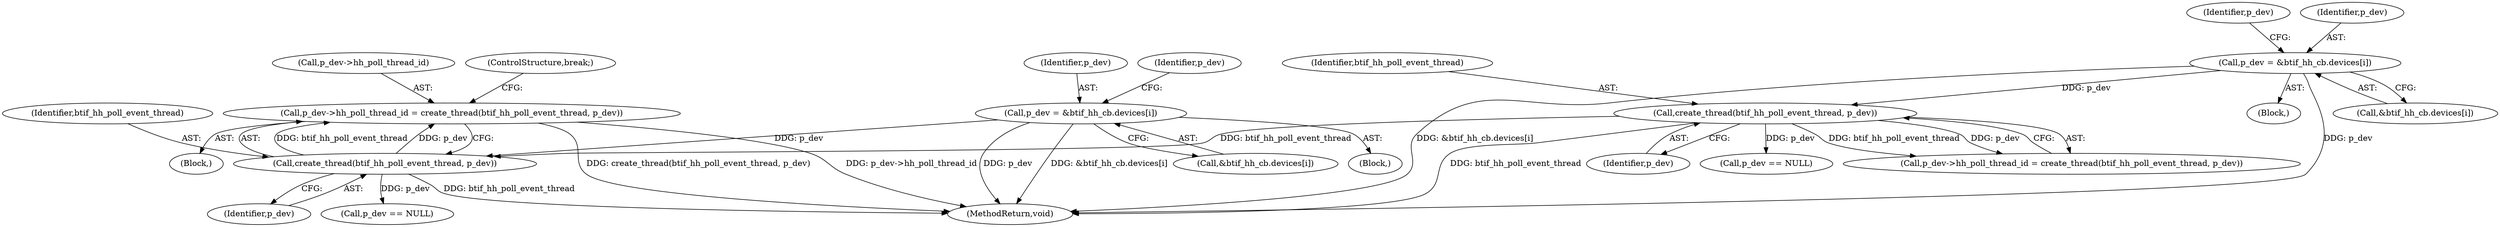 digraph "0_Android_472271b153c5dc53c28beac55480a8d8434b2d5c_7@API" {
"1000358" [label="(Call,p_dev->hh_poll_thread_id = create_thread(btif_hh_poll_event_thread, p_dev))"];
"1000362" [label="(Call,create_thread(btif_hh_poll_event_thread, p_dev))"];
"1000253" [label="(Call,create_thread(btif_hh_poll_event_thread, p_dev))"];
"1000131" [label="(Call,p_dev = &btif_hh_cb.devices[i])"];
"1000286" [label="(Call,p_dev = &btif_hh_cb.devices[i])"];
"1000255" [label="(Identifier,p_dev)"];
"1000133" [label="(Call,&btif_hh_cb.devices[i])"];
"1000143" [label="(Identifier,p_dev)"];
"1000288" [label="(Call,&btif_hh_cb.devices[i])"];
"1000254" [label="(Identifier,btif_hh_poll_event_thread)"];
"1000359" [label="(Call,p_dev->hh_poll_thread_id)"];
"1000285" [label="(Block,)"];
"1000367" [label="(Call,p_dev == NULL)"];
"1000286" [label="(Call,p_dev = &btif_hh_cb.devices[i])"];
"1000296" [label="(Identifier,p_dev)"];
"1000253" [label="(Call,create_thread(btif_hh_poll_event_thread, p_dev))"];
"1000386" [label="(MethodReturn,void)"];
"1000261" [label="(Call,p_dev == NULL)"];
"1000130" [label="(Block,)"];
"1000364" [label="(Identifier,p_dev)"];
"1000363" [label="(Identifier,btif_hh_poll_event_thread)"];
"1000249" [label="(Call,p_dev->hh_poll_thread_id = create_thread(btif_hh_poll_event_thread, p_dev))"];
"1000358" [label="(Call,p_dev->hh_poll_thread_id = create_thread(btif_hh_poll_event_thread, p_dev))"];
"1000346" [label="(Block,)"];
"1000362" [label="(Call,create_thread(btif_hh_poll_event_thread, p_dev))"];
"1000287" [label="(Identifier,p_dev)"];
"1000132" [label="(Identifier,p_dev)"];
"1000365" [label="(ControlStructure,break;)"];
"1000131" [label="(Call,p_dev = &btif_hh_cb.devices[i])"];
"1000358" -> "1000346"  [label="AST: "];
"1000358" -> "1000362"  [label="CFG: "];
"1000359" -> "1000358"  [label="AST: "];
"1000362" -> "1000358"  [label="AST: "];
"1000365" -> "1000358"  [label="CFG: "];
"1000358" -> "1000386"  [label="DDG: create_thread(btif_hh_poll_event_thread, p_dev)"];
"1000358" -> "1000386"  [label="DDG: p_dev->hh_poll_thread_id"];
"1000362" -> "1000358"  [label="DDG: btif_hh_poll_event_thread"];
"1000362" -> "1000358"  [label="DDG: p_dev"];
"1000362" -> "1000364"  [label="CFG: "];
"1000363" -> "1000362"  [label="AST: "];
"1000364" -> "1000362"  [label="AST: "];
"1000362" -> "1000386"  [label="DDG: btif_hh_poll_event_thread"];
"1000253" -> "1000362"  [label="DDG: btif_hh_poll_event_thread"];
"1000286" -> "1000362"  [label="DDG: p_dev"];
"1000362" -> "1000367"  [label="DDG: p_dev"];
"1000253" -> "1000249"  [label="AST: "];
"1000253" -> "1000255"  [label="CFG: "];
"1000254" -> "1000253"  [label="AST: "];
"1000255" -> "1000253"  [label="AST: "];
"1000249" -> "1000253"  [label="CFG: "];
"1000253" -> "1000386"  [label="DDG: btif_hh_poll_event_thread"];
"1000253" -> "1000249"  [label="DDG: btif_hh_poll_event_thread"];
"1000253" -> "1000249"  [label="DDG: p_dev"];
"1000131" -> "1000253"  [label="DDG: p_dev"];
"1000253" -> "1000261"  [label="DDG: p_dev"];
"1000131" -> "1000130"  [label="AST: "];
"1000131" -> "1000133"  [label="CFG: "];
"1000132" -> "1000131"  [label="AST: "];
"1000133" -> "1000131"  [label="AST: "];
"1000143" -> "1000131"  [label="CFG: "];
"1000131" -> "1000386"  [label="DDG: p_dev"];
"1000131" -> "1000386"  [label="DDG: &btif_hh_cb.devices[i]"];
"1000286" -> "1000285"  [label="AST: "];
"1000286" -> "1000288"  [label="CFG: "];
"1000287" -> "1000286"  [label="AST: "];
"1000288" -> "1000286"  [label="AST: "];
"1000296" -> "1000286"  [label="CFG: "];
"1000286" -> "1000386"  [label="DDG: p_dev"];
"1000286" -> "1000386"  [label="DDG: &btif_hh_cb.devices[i]"];
}
